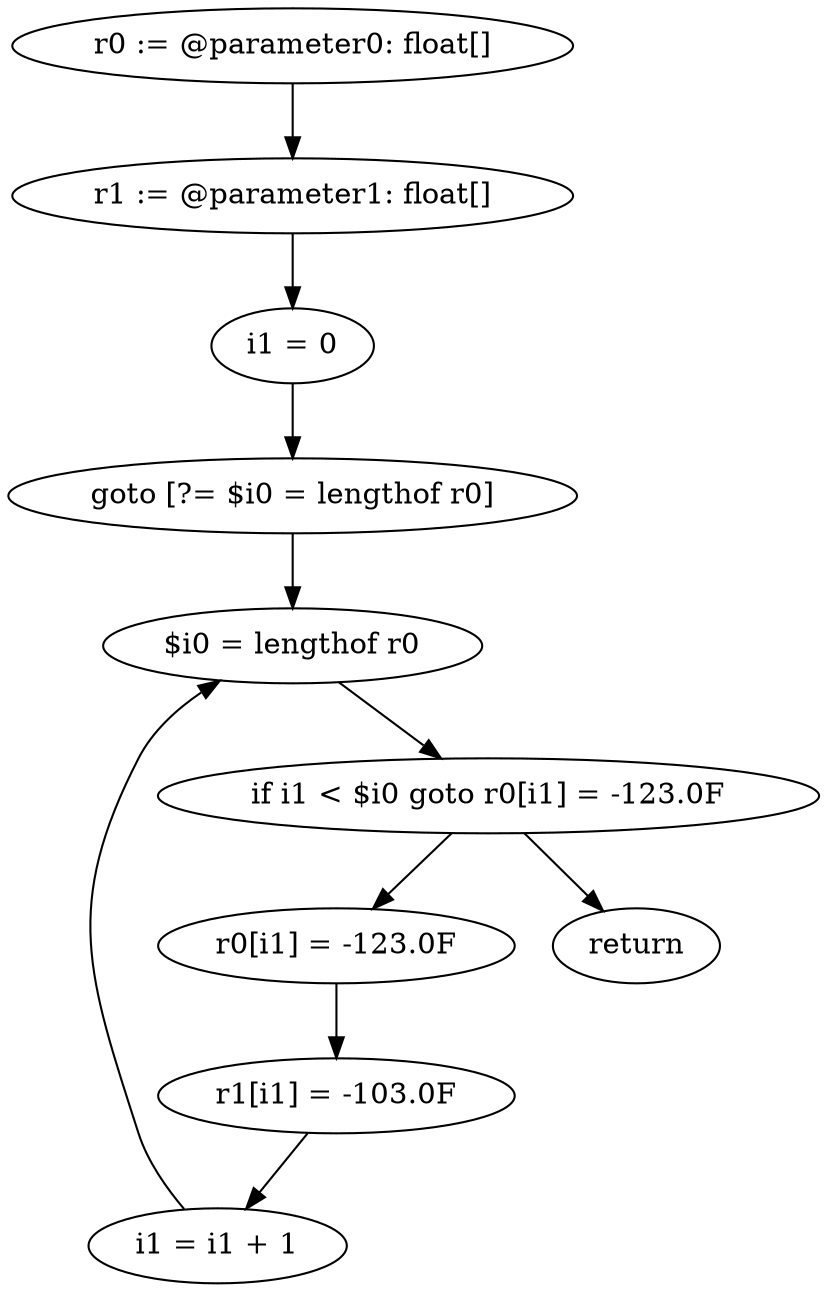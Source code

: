 digraph "unitGraph" {
    "r0 := @parameter0: float[]"
    "r1 := @parameter1: float[]"
    "i1 = 0"
    "goto [?= $i0 = lengthof r0]"
    "r0[i1] = -123.0F"
    "r1[i1] = -103.0F"
    "i1 = i1 + 1"
    "$i0 = lengthof r0"
    "if i1 < $i0 goto r0[i1] = -123.0F"
    "return"
    "r0 := @parameter0: float[]"->"r1 := @parameter1: float[]";
    "r1 := @parameter1: float[]"->"i1 = 0";
    "i1 = 0"->"goto [?= $i0 = lengthof r0]";
    "goto [?= $i0 = lengthof r0]"->"$i0 = lengthof r0";
    "r0[i1] = -123.0F"->"r1[i1] = -103.0F";
    "r1[i1] = -103.0F"->"i1 = i1 + 1";
    "i1 = i1 + 1"->"$i0 = lengthof r0";
    "$i0 = lengthof r0"->"if i1 < $i0 goto r0[i1] = -123.0F";
    "if i1 < $i0 goto r0[i1] = -123.0F"->"return";
    "if i1 < $i0 goto r0[i1] = -123.0F"->"r0[i1] = -123.0F";
}
